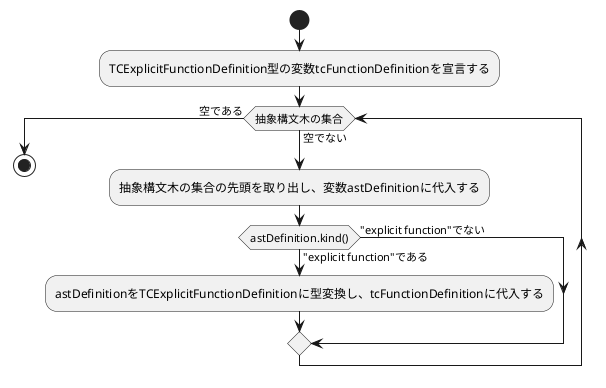 @startuml ExistAstAnalysis

start
:TCExplicitFunctionDefinition型の変数tcFunctionDefinitionを宣言する;
while (抽象構文木の集合) is (空でない)
:抽象構文木の集合の先頭を取り出し、変数astDefinitionに代入する;
if(astDefinition.kind()) then ("explicit function"である)
  :astDefinitionをTCExplicitFunctionDefinitionに型変換し、tcFunctionDefinitionに代入する;
else("explicit function"でない)
endif
endwhile(空である)

stop

@enduml